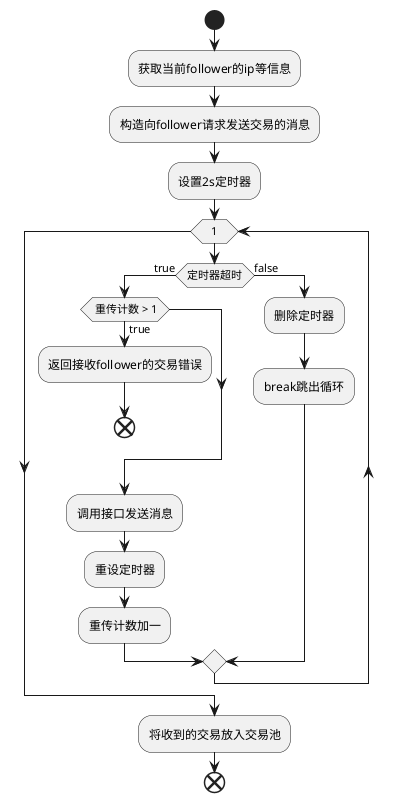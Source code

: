 @startuml

start
:获取当前follower的ip等信息;
:构造向follower请求发送交易的消息;
:设置2s定时器;
while (1)
if (定时器超时) then (true)
    if( 重传计数 > 1) then (true)
        :返回接收follower的交易错误;
        end
    endif
    :调用接口发送消息;
    :重设定时器;
    :重传计数加一;
else (false)
    :删除定时器;
    :break跳出循环;
endif
endwhile
:将收到的交易放入交易池;
end

@enduml